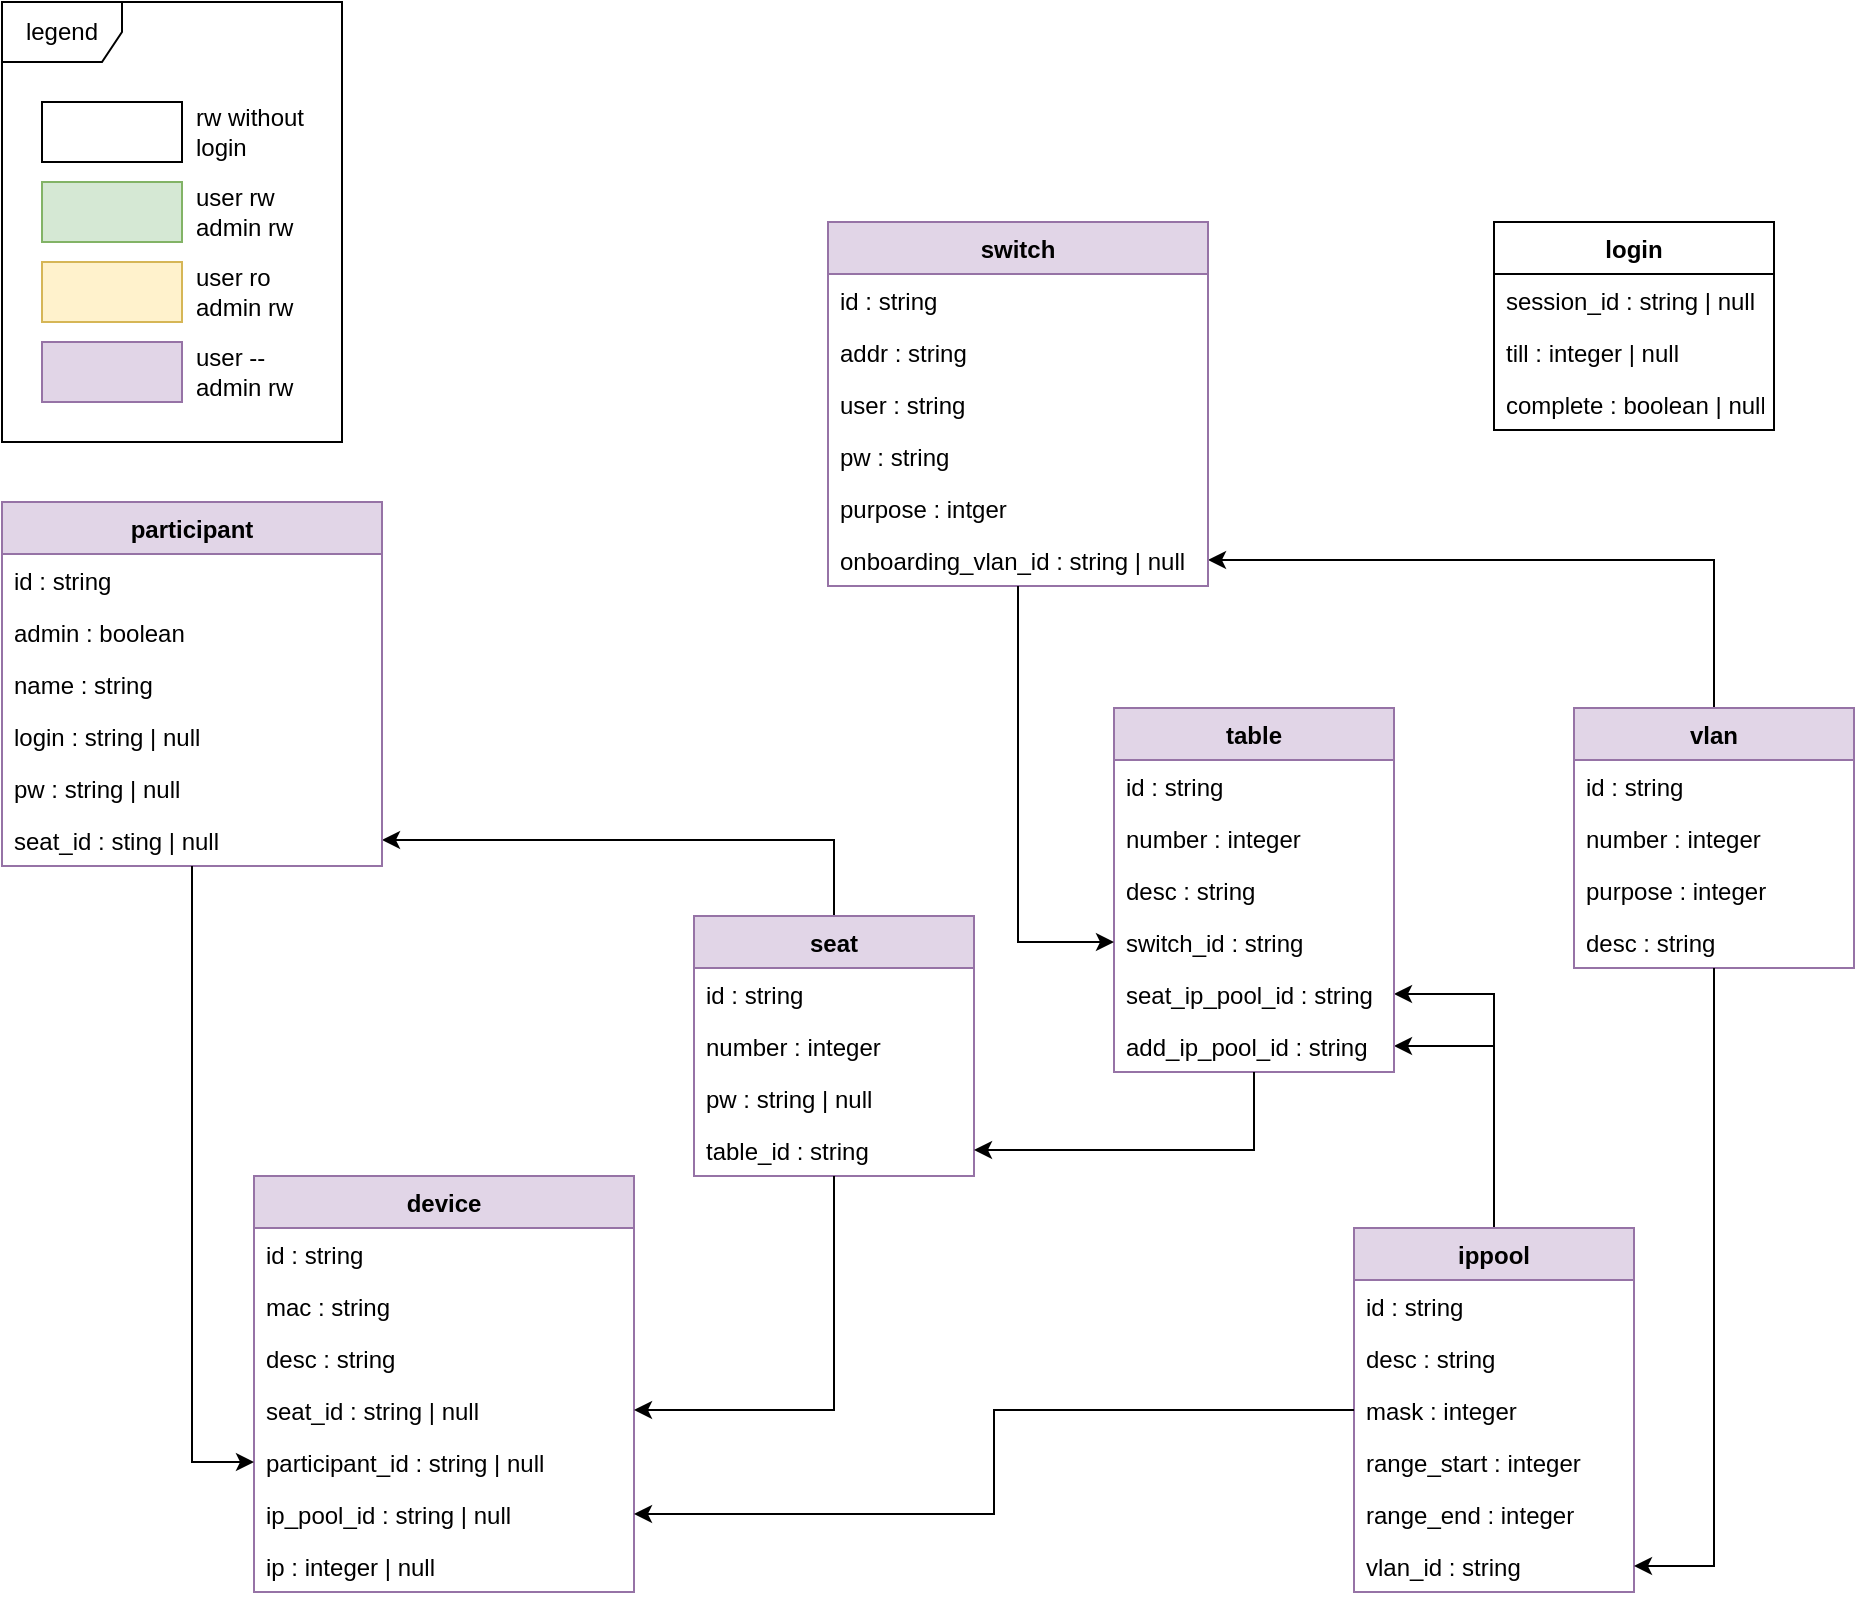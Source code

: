 <mxfile version="18.0.6" type="device"><diagram id="wcmjMXEbXOUI_5ojHGwT" name="Seite-1"><mxGraphModel dx="2062" dy="1167" grid="1" gridSize="10" guides="1" tooltips="1" connect="1" arrows="1" fold="1" page="1" pageScale="1" pageWidth="827" pageHeight="1169" math="0" shadow="0"><root><mxCell id="0"/><mxCell id="1" parent="0"/><mxCell id="OiGLj_DlRbiztUVWyKpy-1" value="login" style="swimlane;fontStyle=1;childLayout=stackLayout;horizontal=1;startSize=26;fillColor=none;horizontalStack=0;resizeParent=1;resizeParentMax=0;resizeLast=0;collapsible=1;marginBottom=0;" parent="1" vertex="1"><mxGeometry x="970" y="160" width="140" height="104" as="geometry"/></mxCell><mxCell id="OiGLj_DlRbiztUVWyKpy-2" value="session_id : string | null" style="text;strokeColor=none;fillColor=none;align=left;verticalAlign=top;spacingLeft=4;spacingRight=4;overflow=hidden;rotatable=0;points=[[0,0.5],[1,0.5]];portConstraint=eastwest;" parent="OiGLj_DlRbiztUVWyKpy-1" vertex="1"><mxGeometry y="26" width="140" height="26" as="geometry"/></mxCell><mxCell id="OiGLj_DlRbiztUVWyKpy-3" value="till : integer | null" style="text;strokeColor=none;fillColor=none;align=left;verticalAlign=top;spacingLeft=4;spacingRight=4;overflow=hidden;rotatable=0;points=[[0,0.5],[1,0.5]];portConstraint=eastwest;" parent="OiGLj_DlRbiztUVWyKpy-1" vertex="1"><mxGeometry y="52" width="140" height="26" as="geometry"/></mxCell><mxCell id="OiGLj_DlRbiztUVWyKpy-4" value="complete : boolean | null" style="text;strokeColor=none;fillColor=none;align=left;verticalAlign=top;spacingLeft=4;spacingRight=4;overflow=hidden;rotatable=0;points=[[0,0.5],[1,0.5]];portConstraint=eastwest;" parent="OiGLj_DlRbiztUVWyKpy-1" vertex="1"><mxGeometry y="78" width="140" height="26" as="geometry"/></mxCell><mxCell id="HbBlQq7aOt1CzihiDnGH-30" style="edgeStyle=orthogonalEdgeStyle;rounded=0;orthogonalLoop=1;jettySize=auto;html=1;" parent="1" source="HbBlQq7aOt1CzihiDnGH-1" target="HbBlQq7aOt1CzihiDnGH-29" edge="1"><mxGeometry relative="1" as="geometry"/></mxCell><mxCell id="HbBlQq7aOt1CzihiDnGH-1" value="vlan" style="swimlane;fontStyle=1;childLayout=stackLayout;horizontal=1;startSize=26;fillColor=#e1d5e7;horizontalStack=0;resizeParent=1;resizeParentMax=0;resizeLast=0;collapsible=1;marginBottom=0;strokeColor=#9673a6;" parent="1" vertex="1"><mxGeometry x="1010" y="403" width="140" height="130" as="geometry"/></mxCell><mxCell id="HbBlQq7aOt1CzihiDnGH-2" value="id : string" style="text;strokeColor=none;fillColor=none;align=left;verticalAlign=top;spacingLeft=4;spacingRight=4;overflow=hidden;rotatable=0;points=[[0,0.5],[1,0.5]];portConstraint=eastwest;" parent="HbBlQq7aOt1CzihiDnGH-1" vertex="1"><mxGeometry y="26" width="140" height="26" as="geometry"/></mxCell><mxCell id="HbBlQq7aOt1CzihiDnGH-3" value="number : integer" style="text;strokeColor=none;fillColor=none;align=left;verticalAlign=top;spacingLeft=4;spacingRight=4;overflow=hidden;rotatable=0;points=[[0,0.5],[1,0.5]];portConstraint=eastwest;" parent="HbBlQq7aOt1CzihiDnGH-1" vertex="1"><mxGeometry y="52" width="140" height="26" as="geometry"/></mxCell><mxCell id="HbBlQq7aOt1CzihiDnGH-4" value="purpose : integer" style="text;strokeColor=none;fillColor=none;align=left;verticalAlign=top;spacingLeft=4;spacingRight=4;overflow=hidden;rotatable=0;points=[[0,0.5],[1,0.5]];portConstraint=eastwest;" parent="HbBlQq7aOt1CzihiDnGH-1" vertex="1"><mxGeometry y="78" width="140" height="26" as="geometry"/></mxCell><mxCell id="HbBlQq7aOt1CzihiDnGH-5" value="desc : string" style="text;strokeColor=none;fillColor=none;align=left;verticalAlign=top;spacingLeft=4;spacingRight=4;overflow=hidden;rotatable=0;points=[[0,0.5],[1,0.5]];portConstraint=eastwest;" parent="HbBlQq7aOt1CzihiDnGH-1" vertex="1"><mxGeometry y="104" width="140" height="26" as="geometry"/></mxCell><mxCell id="HbBlQq7aOt1CzihiDnGH-21" style="edgeStyle=orthogonalEdgeStyle;rounded=0;orthogonalLoop=1;jettySize=auto;html=1;" parent="1" source="HbBlQq7aOt1CzihiDnGH-6" target="HbBlQq7aOt1CzihiDnGH-20" edge="1"><mxGeometry relative="1" as="geometry"/></mxCell><mxCell id="HbBlQq7aOt1CzihiDnGH-22" style="edgeStyle=orthogonalEdgeStyle;rounded=0;orthogonalLoop=1;jettySize=auto;html=1;" parent="1" source="HbBlQq7aOt1CzihiDnGH-6" target="HbBlQq7aOt1CzihiDnGH-19" edge="1"><mxGeometry relative="1" as="geometry"/></mxCell><mxCell id="HbBlQq7aOt1CzihiDnGH-6" value="ippool" style="swimlane;fontStyle=1;childLayout=stackLayout;horizontal=1;startSize=26;fillColor=#e1d5e7;horizontalStack=0;resizeParent=1;resizeParentMax=0;resizeLast=0;collapsible=1;marginBottom=0;strokeColor=#9673a6;" parent="1" vertex="1"><mxGeometry x="900" y="663" width="140" height="182" as="geometry"/></mxCell><mxCell id="HbBlQq7aOt1CzihiDnGH-7" value="id : string" style="text;strokeColor=none;fillColor=none;align=left;verticalAlign=top;spacingLeft=4;spacingRight=4;overflow=hidden;rotatable=0;points=[[0,0.5],[1,0.5]];portConstraint=eastwest;" parent="HbBlQq7aOt1CzihiDnGH-6" vertex="1"><mxGeometry y="26" width="140" height="26" as="geometry"/></mxCell><mxCell id="HbBlQq7aOt1CzihiDnGH-10" value="desc : string" style="text;strokeColor=none;fillColor=none;align=left;verticalAlign=top;spacingLeft=4;spacingRight=4;overflow=hidden;rotatable=0;points=[[0,0.5],[1,0.5]];portConstraint=eastwest;" parent="HbBlQq7aOt1CzihiDnGH-6" vertex="1"><mxGeometry y="52" width="140" height="26" as="geometry"/></mxCell><mxCell id="HbBlQq7aOt1CzihiDnGH-8" value="mask : integer" style="text;strokeColor=none;fillColor=none;align=left;verticalAlign=top;spacingLeft=4;spacingRight=4;overflow=hidden;rotatable=0;points=[[0,0.5],[1,0.5]];portConstraint=eastwest;" parent="HbBlQq7aOt1CzihiDnGH-6" vertex="1"><mxGeometry y="78" width="140" height="26" as="geometry"/></mxCell><mxCell id="HbBlQq7aOt1CzihiDnGH-9" value="range_start : integer" style="text;strokeColor=none;fillColor=none;align=left;verticalAlign=top;spacingLeft=4;spacingRight=4;overflow=hidden;rotatable=0;points=[[0,0.5],[1,0.5]];portConstraint=eastwest;" parent="HbBlQq7aOt1CzihiDnGH-6" vertex="1"><mxGeometry y="104" width="140" height="26" as="geometry"/></mxCell><mxCell id="HbBlQq7aOt1CzihiDnGH-11" value="range_end : integer" style="text;strokeColor=none;fillColor=none;align=left;verticalAlign=top;spacingLeft=4;spacingRight=4;overflow=hidden;rotatable=0;points=[[0,0.5],[1,0.5]];portConstraint=eastwest;" parent="HbBlQq7aOt1CzihiDnGH-6" vertex="1"><mxGeometry y="130" width="140" height="26" as="geometry"/></mxCell><mxCell id="HbBlQq7aOt1CzihiDnGH-12" value="vlan_id : string" style="text;strokeColor=none;fillColor=none;align=left;verticalAlign=top;spacingLeft=4;spacingRight=4;overflow=hidden;rotatable=0;points=[[0,0.5],[1,0.5]];portConstraint=eastwest;" parent="HbBlQq7aOt1CzihiDnGH-6" vertex="1"><mxGeometry y="156" width="140" height="26" as="geometry"/></mxCell><mxCell id="HbBlQq7aOt1CzihiDnGH-13" style="edgeStyle=orthogonalEdgeStyle;rounded=0;orthogonalLoop=1;jettySize=auto;html=1;" parent="1" source="HbBlQq7aOt1CzihiDnGH-1" target="HbBlQq7aOt1CzihiDnGH-12" edge="1"><mxGeometry relative="1" as="geometry"/></mxCell><mxCell id="HbBlQq7aOt1CzihiDnGH-14" value="table" style="swimlane;fontStyle=1;childLayout=stackLayout;horizontal=1;startSize=26;fillColor=#e1d5e7;horizontalStack=0;resizeParent=1;resizeParentMax=0;resizeLast=0;collapsible=1;marginBottom=0;strokeColor=#9673a6;" parent="1" vertex="1"><mxGeometry x="780" y="403" width="140" height="182" as="geometry"/></mxCell><mxCell id="HbBlQq7aOt1CzihiDnGH-15" value="id : string" style="text;strokeColor=none;fillColor=none;align=left;verticalAlign=top;spacingLeft=4;spacingRight=4;overflow=hidden;rotatable=0;points=[[0,0.5],[1,0.5]];portConstraint=eastwest;" parent="HbBlQq7aOt1CzihiDnGH-14" vertex="1"><mxGeometry y="26" width="140" height="26" as="geometry"/></mxCell><mxCell id="HbBlQq7aOt1CzihiDnGH-17" value="number : integer" style="text;strokeColor=none;fillColor=none;align=left;verticalAlign=top;spacingLeft=4;spacingRight=4;overflow=hidden;rotatable=0;points=[[0,0.5],[1,0.5]];portConstraint=eastwest;" parent="HbBlQq7aOt1CzihiDnGH-14" vertex="1"><mxGeometry y="52" width="140" height="26" as="geometry"/></mxCell><mxCell id="HbBlQq7aOt1CzihiDnGH-16" value="desc : string" style="text;strokeColor=none;fillColor=none;align=left;verticalAlign=top;spacingLeft=4;spacingRight=4;overflow=hidden;rotatable=0;points=[[0,0.5],[1,0.5]];portConstraint=eastwest;" parent="HbBlQq7aOt1CzihiDnGH-14" vertex="1"><mxGeometry y="78" width="140" height="26" as="geometry"/></mxCell><mxCell id="HbBlQq7aOt1CzihiDnGH-18" value="switch_id : string" style="text;strokeColor=none;fillColor=none;align=left;verticalAlign=top;spacingLeft=4;spacingRight=4;overflow=hidden;rotatable=0;points=[[0,0.5],[1,0.5]];portConstraint=eastwest;" parent="HbBlQq7aOt1CzihiDnGH-14" vertex="1"><mxGeometry y="104" width="140" height="26" as="geometry"/></mxCell><mxCell id="HbBlQq7aOt1CzihiDnGH-19" value="seat_ip_pool_id : string" style="text;strokeColor=none;fillColor=none;align=left;verticalAlign=top;spacingLeft=4;spacingRight=4;overflow=hidden;rotatable=0;points=[[0,0.5],[1,0.5]];portConstraint=eastwest;" parent="HbBlQq7aOt1CzihiDnGH-14" vertex="1"><mxGeometry y="130" width="140" height="26" as="geometry"/></mxCell><mxCell id="HbBlQq7aOt1CzihiDnGH-20" value="add_ip_pool_id : string" style="text;strokeColor=none;fillColor=none;align=left;verticalAlign=top;spacingLeft=4;spacingRight=4;overflow=hidden;rotatable=0;points=[[0,0.5],[1,0.5]];portConstraint=eastwest;" parent="HbBlQq7aOt1CzihiDnGH-14" vertex="1"><mxGeometry y="156" width="140" height="26" as="geometry"/></mxCell><mxCell id="HbBlQq7aOt1CzihiDnGH-23" value="switch" style="swimlane;fontStyle=1;childLayout=stackLayout;horizontal=1;startSize=26;fillColor=#e1d5e7;horizontalStack=0;resizeParent=1;resizeParentMax=0;resizeLast=0;collapsible=1;marginBottom=0;strokeColor=#9673a6;" parent="1" vertex="1"><mxGeometry x="637" y="160" width="190" height="182" as="geometry"/></mxCell><mxCell id="HbBlQq7aOt1CzihiDnGH-24" value="id : string" style="text;strokeColor=none;fillColor=none;align=left;verticalAlign=top;spacingLeft=4;spacingRight=4;overflow=hidden;rotatable=0;points=[[0,0.5],[1,0.5]];portConstraint=eastwest;" parent="HbBlQq7aOt1CzihiDnGH-23" vertex="1"><mxGeometry y="26" width="190" height="26" as="geometry"/></mxCell><mxCell id="HbBlQq7aOt1CzihiDnGH-25" value="addr : string" style="text;strokeColor=none;fillColor=none;align=left;verticalAlign=top;spacingLeft=4;spacingRight=4;overflow=hidden;rotatable=0;points=[[0,0.5],[1,0.5]];portConstraint=eastwest;" parent="HbBlQq7aOt1CzihiDnGH-23" vertex="1"><mxGeometry y="52" width="190" height="26" as="geometry"/></mxCell><mxCell id="HbBlQq7aOt1CzihiDnGH-26" value="user : string" style="text;strokeColor=none;fillColor=none;align=left;verticalAlign=top;spacingLeft=4;spacingRight=4;overflow=hidden;rotatable=0;points=[[0,0.5],[1,0.5]];portConstraint=eastwest;" parent="HbBlQq7aOt1CzihiDnGH-23" vertex="1"><mxGeometry y="78" width="190" height="26" as="geometry"/></mxCell><mxCell id="HbBlQq7aOt1CzihiDnGH-27" value="pw : string" style="text;strokeColor=none;fillColor=none;align=left;verticalAlign=top;spacingLeft=4;spacingRight=4;overflow=hidden;rotatable=0;points=[[0,0.5],[1,0.5]];portConstraint=eastwest;" parent="HbBlQq7aOt1CzihiDnGH-23" vertex="1"><mxGeometry y="104" width="190" height="26" as="geometry"/></mxCell><mxCell id="HbBlQq7aOt1CzihiDnGH-28" value="purpose : intger" style="text;strokeColor=none;fillColor=none;align=left;verticalAlign=top;spacingLeft=4;spacingRight=4;overflow=hidden;rotatable=0;points=[[0,0.5],[1,0.5]];portConstraint=eastwest;" parent="HbBlQq7aOt1CzihiDnGH-23" vertex="1"><mxGeometry y="130" width="190" height="26" as="geometry"/></mxCell><mxCell id="HbBlQq7aOt1CzihiDnGH-29" value="onboarding_vlan_id : string | null" style="text;strokeColor=none;fillColor=none;align=left;verticalAlign=top;spacingLeft=4;spacingRight=4;overflow=hidden;rotatable=0;points=[[0,0.5],[1,0.5]];portConstraint=eastwest;" parent="HbBlQq7aOt1CzihiDnGH-23" vertex="1"><mxGeometry y="156" width="190" height="26" as="geometry"/></mxCell><mxCell id="HbBlQq7aOt1CzihiDnGH-31" style="edgeStyle=orthogonalEdgeStyle;rounded=0;orthogonalLoop=1;jettySize=auto;html=1;" parent="1" source="HbBlQq7aOt1CzihiDnGH-23" target="HbBlQq7aOt1CzihiDnGH-18" edge="1"><mxGeometry relative="1" as="geometry"/></mxCell><mxCell id="HbBlQq7aOt1CzihiDnGH-45" style="edgeStyle=orthogonalEdgeStyle;rounded=0;orthogonalLoop=1;jettySize=auto;html=1;" parent="1" source="HbBlQq7aOt1CzihiDnGH-32" target="HbBlQq7aOt1CzihiDnGH-44" edge="1"><mxGeometry relative="1" as="geometry"/></mxCell><mxCell id="HbBlQq7aOt1CzihiDnGH-32" value="seat" style="swimlane;fontStyle=1;childLayout=stackLayout;horizontal=1;startSize=26;fillColor=#e1d5e7;horizontalStack=0;resizeParent=1;resizeParentMax=0;resizeLast=0;collapsible=1;marginBottom=0;strokeColor=#9673a6;" parent="1" vertex="1"><mxGeometry x="570" y="507" width="140" height="130" as="geometry"/></mxCell><mxCell id="HbBlQq7aOt1CzihiDnGH-33" value="id : string" style="text;strokeColor=none;fillColor=none;align=left;verticalAlign=top;spacingLeft=4;spacingRight=4;overflow=hidden;rotatable=0;points=[[0,0.5],[1,0.5]];portConstraint=eastwest;" parent="HbBlQq7aOt1CzihiDnGH-32" vertex="1"><mxGeometry y="26" width="140" height="26" as="geometry"/></mxCell><mxCell id="HbBlQq7aOt1CzihiDnGH-34" value="number : integer" style="text;strokeColor=none;fillColor=none;align=left;verticalAlign=top;spacingLeft=4;spacingRight=4;overflow=hidden;rotatable=0;points=[[0,0.5],[1,0.5]];portConstraint=eastwest;" parent="HbBlQq7aOt1CzihiDnGH-32" vertex="1"><mxGeometry y="52" width="140" height="26" as="geometry"/></mxCell><mxCell id="HbBlQq7aOt1CzihiDnGH-35" value="pw : string | null" style="text;strokeColor=none;fillColor=none;align=left;verticalAlign=top;spacingLeft=4;spacingRight=4;overflow=hidden;rotatable=0;points=[[0,0.5],[1,0.5]];portConstraint=eastwest;" parent="HbBlQq7aOt1CzihiDnGH-32" vertex="1"><mxGeometry y="78" width="140" height="26" as="geometry"/></mxCell><mxCell id="HbBlQq7aOt1CzihiDnGH-36" value="table_id : string" style="text;strokeColor=none;fillColor=none;align=left;verticalAlign=top;spacingLeft=4;spacingRight=4;overflow=hidden;rotatable=0;points=[[0,0.5],[1,0.5]];portConstraint=eastwest;" parent="HbBlQq7aOt1CzihiDnGH-32" vertex="1"><mxGeometry y="104" width="140" height="26" as="geometry"/></mxCell><mxCell id="HbBlQq7aOt1CzihiDnGH-37" style="edgeStyle=orthogonalEdgeStyle;rounded=0;orthogonalLoop=1;jettySize=auto;html=1;" parent="1" source="HbBlQq7aOt1CzihiDnGH-14" target="HbBlQq7aOt1CzihiDnGH-36" edge="1"><mxGeometry relative="1" as="geometry"/></mxCell><mxCell id="HbBlQq7aOt1CzihiDnGH-38" value="participant" style="swimlane;fontStyle=1;childLayout=stackLayout;horizontal=1;startSize=26;fillColor=#e1d5e7;horizontalStack=0;resizeParent=1;resizeParentMax=0;resizeLast=0;collapsible=1;marginBottom=0;strokeColor=#9673a6;" parent="1" vertex="1"><mxGeometry x="224" y="300" width="190" height="182" as="geometry"/></mxCell><mxCell id="HbBlQq7aOt1CzihiDnGH-39" value="id : string" style="text;strokeColor=none;fillColor=none;align=left;verticalAlign=top;spacingLeft=4;spacingRight=4;overflow=hidden;rotatable=0;points=[[0,0.5],[1,0.5]];portConstraint=eastwest;" parent="HbBlQq7aOt1CzihiDnGH-38" vertex="1"><mxGeometry y="26" width="190" height="26" as="geometry"/></mxCell><mxCell id="HbBlQq7aOt1CzihiDnGH-40" value="admin : boolean" style="text;strokeColor=none;fillColor=none;align=left;verticalAlign=top;spacingLeft=4;spacingRight=4;overflow=hidden;rotatable=0;points=[[0,0.5],[1,0.5]];portConstraint=eastwest;" parent="HbBlQq7aOt1CzihiDnGH-38" vertex="1"><mxGeometry y="52" width="190" height="26" as="geometry"/></mxCell><mxCell id="HbBlQq7aOt1CzihiDnGH-41" value="name : string" style="text;strokeColor=none;fillColor=none;align=left;verticalAlign=top;spacingLeft=4;spacingRight=4;overflow=hidden;rotatable=0;points=[[0,0.5],[1,0.5]];portConstraint=eastwest;" parent="HbBlQq7aOt1CzihiDnGH-38" vertex="1"><mxGeometry y="78" width="190" height="26" as="geometry"/></mxCell><mxCell id="HbBlQq7aOt1CzihiDnGH-42" value="login : string | null" style="text;strokeColor=none;fillColor=none;align=left;verticalAlign=top;spacingLeft=4;spacingRight=4;overflow=hidden;rotatable=0;points=[[0,0.5],[1,0.5]];portConstraint=eastwest;" parent="HbBlQq7aOt1CzihiDnGH-38" vertex="1"><mxGeometry y="104" width="190" height="26" as="geometry"/></mxCell><mxCell id="HbBlQq7aOt1CzihiDnGH-43" value="pw : string | null" style="text;strokeColor=none;fillColor=none;align=left;verticalAlign=top;spacingLeft=4;spacingRight=4;overflow=hidden;rotatable=0;points=[[0,0.5],[1,0.5]];portConstraint=eastwest;" parent="HbBlQq7aOt1CzihiDnGH-38" vertex="1"><mxGeometry y="130" width="190" height="26" as="geometry"/></mxCell><mxCell id="HbBlQq7aOt1CzihiDnGH-44" value="seat_id : sting | null" style="text;strokeColor=none;fillColor=none;align=left;verticalAlign=top;spacingLeft=4;spacingRight=4;overflow=hidden;rotatable=0;points=[[0,0.5],[1,0.5]];portConstraint=eastwest;" parent="HbBlQq7aOt1CzihiDnGH-38" vertex="1"><mxGeometry y="156" width="190" height="26" as="geometry"/></mxCell><mxCell id="HbBlQq7aOt1CzihiDnGH-46" value="device" style="swimlane;fontStyle=1;childLayout=stackLayout;horizontal=1;startSize=26;fillColor=#e1d5e7;horizontalStack=0;resizeParent=1;resizeParentMax=0;resizeLast=0;collapsible=1;marginBottom=0;strokeColor=#9673a6;" parent="1" vertex="1"><mxGeometry x="350" y="637" width="190" height="208" as="geometry"/></mxCell><mxCell id="HbBlQq7aOt1CzihiDnGH-47" value="id : string" style="text;strokeColor=none;fillColor=none;align=left;verticalAlign=top;spacingLeft=4;spacingRight=4;overflow=hidden;rotatable=0;points=[[0,0.5],[1,0.5]];portConstraint=eastwest;" parent="HbBlQq7aOt1CzihiDnGH-46" vertex="1"><mxGeometry y="26" width="190" height="26" as="geometry"/></mxCell><mxCell id="HbBlQq7aOt1CzihiDnGH-48" value="mac : string" style="text;strokeColor=none;fillColor=none;align=left;verticalAlign=top;spacingLeft=4;spacingRight=4;overflow=hidden;rotatable=0;points=[[0,0.5],[1,0.5]];portConstraint=eastwest;" parent="HbBlQq7aOt1CzihiDnGH-46" vertex="1"><mxGeometry y="52" width="190" height="26" as="geometry"/></mxCell><mxCell id="HbBlQq7aOt1CzihiDnGH-49" value="desc : string" style="text;strokeColor=none;fillColor=none;align=left;verticalAlign=top;spacingLeft=4;spacingRight=4;overflow=hidden;rotatable=0;points=[[0,0.5],[1,0.5]];portConstraint=eastwest;" parent="HbBlQq7aOt1CzihiDnGH-46" vertex="1"><mxGeometry y="78" width="190" height="26" as="geometry"/></mxCell><mxCell id="HbBlQq7aOt1CzihiDnGH-50" value="seat_id : string | null" style="text;strokeColor=none;fillColor=none;align=left;verticalAlign=top;spacingLeft=4;spacingRight=4;overflow=hidden;rotatable=0;points=[[0,0.5],[1,0.5]];portConstraint=eastwest;" parent="HbBlQq7aOt1CzihiDnGH-46" vertex="1"><mxGeometry y="104" width="190" height="26" as="geometry"/></mxCell><mxCell id="HbBlQq7aOt1CzihiDnGH-51" value="participant_id : string | null" style="text;strokeColor=none;fillColor=none;align=left;verticalAlign=top;spacingLeft=4;spacingRight=4;overflow=hidden;rotatable=0;points=[[0,0.5],[1,0.5]];portConstraint=eastwest;" parent="HbBlQq7aOt1CzihiDnGH-46" vertex="1"><mxGeometry y="130" width="190" height="26" as="geometry"/></mxCell><mxCell id="HbBlQq7aOt1CzihiDnGH-52" value="ip_pool_id : string | null" style="text;strokeColor=none;fillColor=none;align=left;verticalAlign=top;spacingLeft=4;spacingRight=4;overflow=hidden;rotatable=0;points=[[0,0.5],[1,0.5]];portConstraint=eastwest;" parent="HbBlQq7aOt1CzihiDnGH-46" vertex="1"><mxGeometry y="156" width="190" height="26" as="geometry"/></mxCell><mxCell id="HbBlQq7aOt1CzihiDnGH-53" value="ip : integer | null" style="text;strokeColor=none;fillColor=none;align=left;verticalAlign=top;spacingLeft=4;spacingRight=4;overflow=hidden;rotatable=0;points=[[0,0.5],[1,0.5]];portConstraint=eastwest;" parent="HbBlQq7aOt1CzihiDnGH-46" vertex="1"><mxGeometry y="182" width="190" height="26" as="geometry"/></mxCell><mxCell id="HbBlQq7aOt1CzihiDnGH-54" style="edgeStyle=orthogonalEdgeStyle;rounded=0;orthogonalLoop=1;jettySize=auto;html=1;" parent="1" source="HbBlQq7aOt1CzihiDnGH-38" target="HbBlQq7aOt1CzihiDnGH-51" edge="1"><mxGeometry relative="1" as="geometry"/></mxCell><mxCell id="HbBlQq7aOt1CzihiDnGH-55" style="edgeStyle=orthogonalEdgeStyle;rounded=0;orthogonalLoop=1;jettySize=auto;html=1;" parent="1" source="HbBlQq7aOt1CzihiDnGH-32" target="HbBlQq7aOt1CzihiDnGH-50" edge="1"><mxGeometry relative="1" as="geometry"/></mxCell><mxCell id="HbBlQq7aOt1CzihiDnGH-56" style="edgeStyle=orthogonalEdgeStyle;rounded=0;orthogonalLoop=1;jettySize=auto;html=1;" parent="1" source="HbBlQq7aOt1CzihiDnGH-6" target="HbBlQq7aOt1CzihiDnGH-52" edge="1"><mxGeometry relative="1" as="geometry"/></mxCell><mxCell id="HbBlQq7aOt1CzihiDnGH-58" value="" style="group" parent="1" vertex="1" connectable="0"><mxGeometry x="224" y="50" width="170" height="220" as="geometry"/></mxCell><mxCell id="HbBlQq7aOt1CzihiDnGH-57" value="legend" style="shape=umlFrame;whiteSpace=wrap;html=1;" parent="HbBlQq7aOt1CzihiDnGH-58" vertex="1"><mxGeometry width="170" height="220" as="geometry"/></mxCell><mxCell id="OiGLj_DlRbiztUVWyKpy-6" value="user rw&lt;br&gt;admin rw" style="rounded=0;whiteSpace=wrap;html=1;fillColor=#d5e8d4;strokeColor=#82b366;labelPosition=right;verticalLabelPosition=middle;align=left;verticalAlign=middle;spacing=7;" parent="HbBlQq7aOt1CzihiDnGH-58" vertex="1"><mxGeometry x="20" y="90" width="70" height="30" as="geometry"/></mxCell><mxCell id="OiGLj_DlRbiztUVWyKpy-7" value="user ro&lt;br&gt;admin rw" style="rounded=0;whiteSpace=wrap;html=1;fillColor=#fff2cc;strokeColor=#d6b656;labelPosition=right;verticalLabelPosition=middle;align=left;verticalAlign=middle;spacing=7;" parent="HbBlQq7aOt1CzihiDnGH-58" vertex="1"><mxGeometry x="20" y="130" width="70" height="30" as="geometry"/></mxCell><mxCell id="OiGLj_DlRbiztUVWyKpy-8" value="user --&lt;br&gt;admin rw" style="rounded=0;whiteSpace=wrap;html=1;fillColor=#e1d5e7;strokeColor=#9673a6;labelPosition=right;verticalLabelPosition=middle;align=left;verticalAlign=middle;spacing=7;" parent="HbBlQq7aOt1CzihiDnGH-58" vertex="1"><mxGeometry x="20" y="170" width="70" height="30" as="geometry"/></mxCell><mxCell id="OiGLj_DlRbiztUVWyKpy-9" value="rw without login" style="rounded=0;whiteSpace=wrap;html=1;labelPosition=right;verticalLabelPosition=middle;align=left;verticalAlign=middle;spacing=7;" parent="HbBlQq7aOt1CzihiDnGH-58" vertex="1"><mxGeometry x="20" y="50" width="70" height="30" as="geometry"/></mxCell></root></mxGraphModel></diagram></mxfile>
